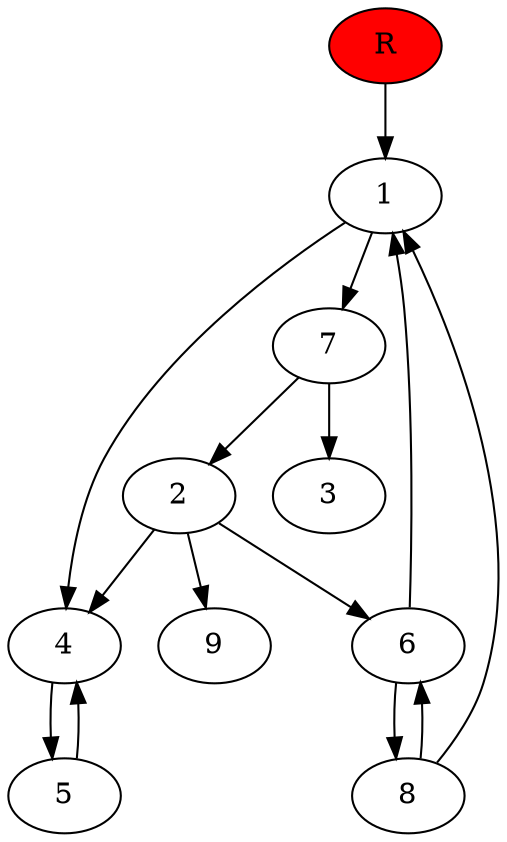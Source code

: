 digraph prb22826 {
	1
	2
	3
	4
	5
	6
	7
	8
	R [fillcolor="#ff0000" style=filled]
	1 -> 4
	1 -> 7
	2 -> 4
	2 -> 6
	2 -> 9
	4 -> 5
	5 -> 4
	6 -> 1
	6 -> 8
	7 -> 2
	7 -> 3
	8 -> 1
	8 -> 6
	R -> 1
}
